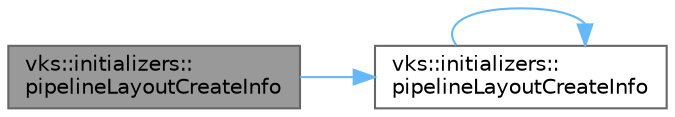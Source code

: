 digraph "vks::initializers::pipelineLayoutCreateInfo"
{
 // LATEX_PDF_SIZE
  bgcolor="transparent";
  edge [fontname=Helvetica,fontsize=10,labelfontname=Helvetica,labelfontsize=10];
  node [fontname=Helvetica,fontsize=10,shape=box,height=0.2,width=0.4];
  rankdir="LR";
  Node1 [id="Node000001",label="vks::initializers::\lpipelineLayoutCreateInfo",height=0.2,width=0.4,color="gray40", fillcolor="grey60", style="filled", fontcolor="black",tooltip=" "];
  Node1 -> Node2 [id="edge1_Node000001_Node000002",color="steelblue1",style="solid",tooltip=" "];
  Node2 [id="Node000002",label="vks::initializers::\lpipelineLayoutCreateInfo",height=0.2,width=0.4,color="grey40", fillcolor="white", style="filled",URL="$namespacevks_1_1initializers.html#a71e23ccbb020827e5d227657190bd56c",tooltip=" "];
  Node2 -> Node2 [id="edge2_Node000002_Node000002",color="steelblue1",style="solid",tooltip=" "];
}
